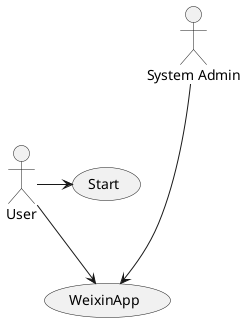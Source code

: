 @startuml

:User: as User
:System Admin: as Admin
(WeixinApp) as (App)

User -> (Start)
User --> (App)

Admin ---> (App)




@enduml